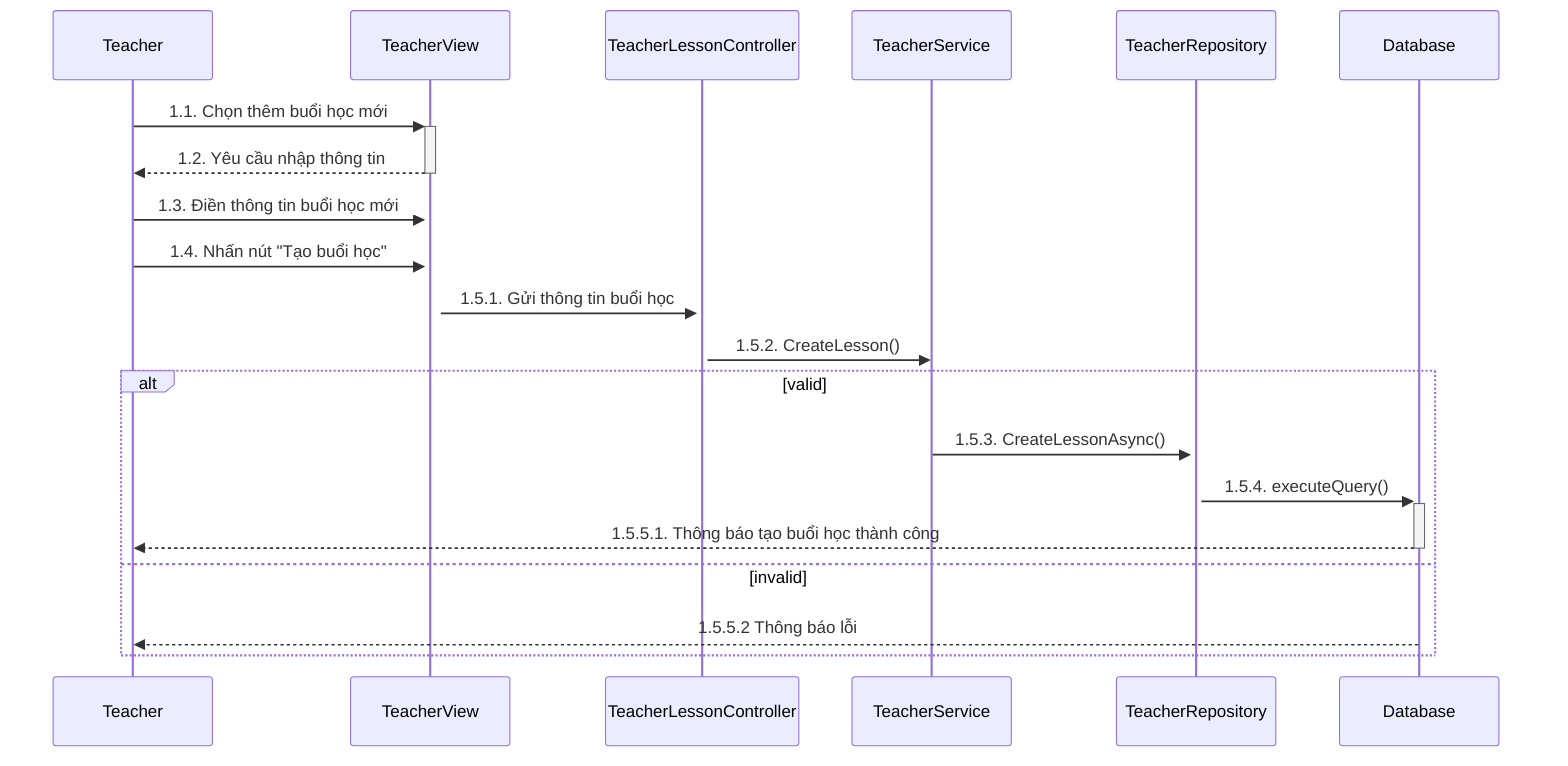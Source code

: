 sequenceDiagram
    participant Teacher
    participant TeacherView
    participant TeacherLessonController
    participant TeacherService
    participant TeacherRepository
    participant Database

    Teacher->>+TeacherView: 1.1. Chọn thêm buổi học mới
    TeacherView-->>-Teacher: 1.2. Yêu cầu nhập thông tin
    Teacher->>+TeacherView: 1.3. Điền thông tin buổi học mới
    Teacher->>+TeacherView: 1.4. Nhấn nút "Tạo buổi học"
    TeacherView->>+TeacherLessonController: 1.5.1. Gửi thông tin buổi học
    TeacherLessonController->>TeacherService: 1.5.2. CreateLesson()
    alt valid
        TeacherService->>+TeacherRepository: 1.5.3. CreateLessonAsync()
        TeacherRepository->>+Database: 1.5.4. executeQuery()

        Database-->>-Teacher: 1.5.5.1. Thông báo tạo buổi học thành công
    else invalid
        Database-->>Teacher: 1.5.5.2 Thông báo lỗi
    end